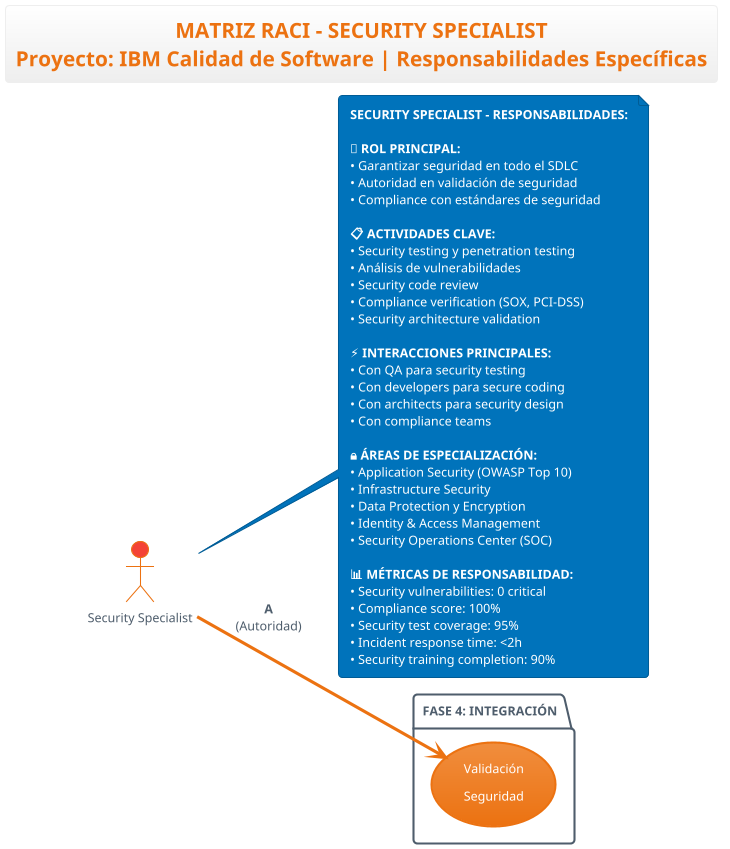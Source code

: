 @startuml roles-security-specialist
!theme aws-orange
left to right direction

title **MATRIZ RACI - SECURITY SPECIALIST**\nProyecto: IBM Calidad de Software | Responsabilidades Específicas

' Actor principal
actor "Security Specialist" as SS #F44336

' Casos de uso por fases donde Security Specialist participa
package "**FASE 4: INTEGRACIÓN**" {
  usecase "Validación\nSeguridad" as UC12
}

' Relaciones específicas del Security Specialist
SS --> UC12 : **A**\n(Autoridad)

' Descripción del rol extendida
note right of SS
**SECURITY SPECIALIST - RESPONSABILIDADES:**

**🎯 ROL PRINCIPAL:**
• Garantizar seguridad en todo el SDLC
• Autoridad en validación de seguridad
• Compliance con estándares de seguridad

**📋 ACTIVIDADES CLAVE:**
• Security testing y penetration testing
• Análisis de vulnerabilidades
• Security code review
• Compliance verification (SOX, PCI-DSS)
• Security architecture validation

**⚡ INTERACCIONES PRINCIPALES:**
• Con QA para security testing
• Con developers para secure coding
• Con architects para security design
• Con compliance teams

**🔒 ÁREAS DE ESPECIALIZACIÓN:**
• Application Security (OWASP Top 10)
• Infrastructure Security
• Data Protection y Encryption
• Identity & Access Management
• Security Operations Center (SOC)

**📊 MÉTRICAS DE RESPONSABILIDAD:**
• Security vulnerabilities: 0 critical
• Compliance score: 100%
• Security test coverage: 95%
• Incident response time: <2h
• Security training completion: 90%
end note

@enduml
